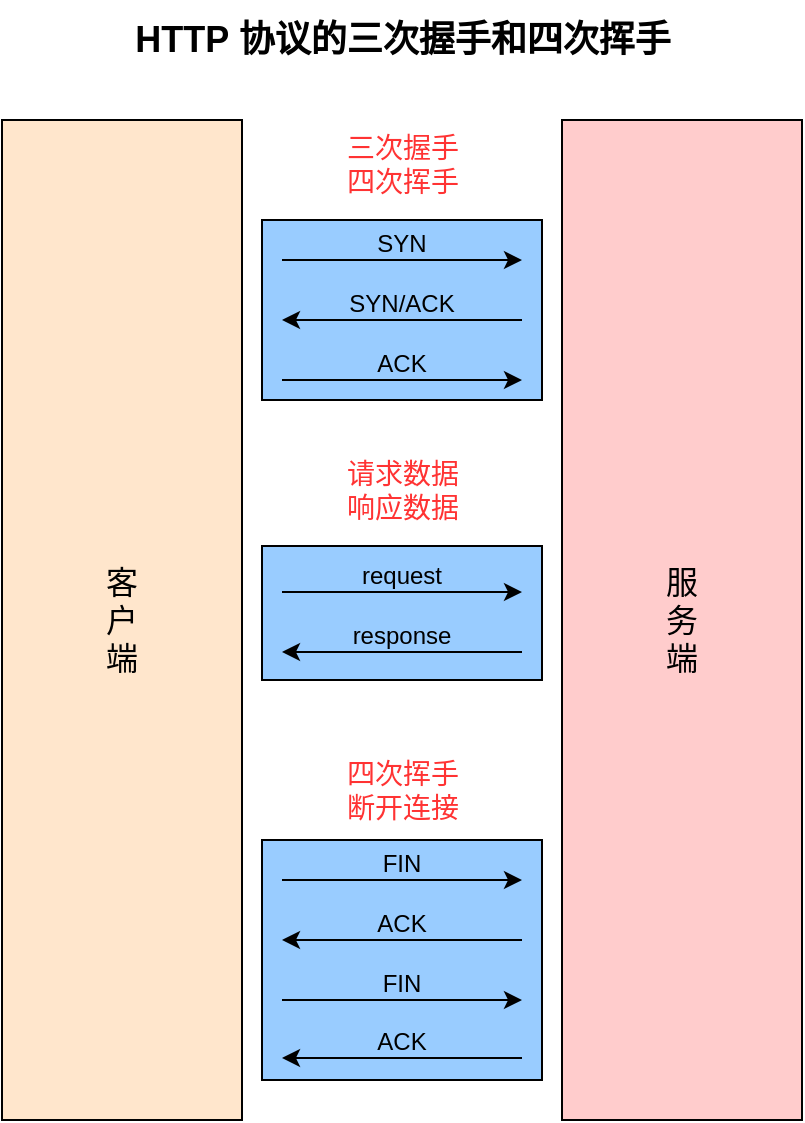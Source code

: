 <mxfile>
    <diagram id="72zH0-3BuJj4uXvQcYcP" name="Page-1">
        <mxGraphModel dx="1223" dy="2864" grid="1" gridSize="10" guides="1" tooltips="1" connect="1" arrows="1" fold="1" page="1" pageScale="1" pageWidth="1200" pageHeight="1920" math="0" shadow="0">
            <root>
                <mxCell id="0"/>
                <mxCell id="1" parent="0"/>
                <mxCell id="23" value="" style="rounded=0;whiteSpace=wrap;html=1;fillColor=#99CCFF;" vertex="1" parent="1">
                    <mxGeometry x="450" y="90" width="140" height="90" as="geometry"/>
                </mxCell>
                <mxCell id="2" value="HTTP 协议的三次握手和四次挥手" style="text;html=1;align=center;verticalAlign=middle;resizable=0;points=[];autosize=1;strokeColor=none;fillColor=none;fontSize=18;fontStyle=1" vertex="1" parent="1">
                    <mxGeometry x="375" y="-20" width="290" height="40" as="geometry"/>
                </mxCell>
                <mxCell id="3" value="客&lt;div&gt;户&lt;/div&gt;&lt;div&gt;端&lt;/div&gt;" style="rounded=0;whiteSpace=wrap;html=1;fillColor=#FFE6CC;fontSize=16;" vertex="1" parent="1">
                    <mxGeometry x="320" y="40" width="120" height="500" as="geometry"/>
                </mxCell>
                <mxCell id="4" value="服&lt;div&gt;务&lt;/div&gt;&lt;div&gt;端&lt;/div&gt;" style="rounded=0;whiteSpace=wrap;html=1;fillColor=#FFCCCC;fontSize=16;" vertex="1" parent="1">
                    <mxGeometry x="600" y="40" width="120" height="500" as="geometry"/>
                </mxCell>
                <mxCell id="8" value="" style="endArrow=classic;html=1;" edge="1" parent="1">
                    <mxGeometry width="50" height="50" relative="1" as="geometry">
                        <mxPoint x="460" y="110" as="sourcePoint"/>
                        <mxPoint x="580" y="110" as="targetPoint"/>
                    </mxGeometry>
                </mxCell>
                <mxCell id="9" value="SYN" style="text;html=1;align=center;verticalAlign=middle;whiteSpace=wrap;rounded=0;" vertex="1" parent="1">
                    <mxGeometry x="490" y="87" width="60" height="30" as="geometry"/>
                </mxCell>
                <mxCell id="17" value="" style="endArrow=classic;html=1;" edge="1" parent="1">
                    <mxGeometry width="50" height="50" relative="1" as="geometry">
                        <mxPoint x="580" y="140" as="sourcePoint"/>
                        <mxPoint x="460" y="140" as="targetPoint"/>
                    </mxGeometry>
                </mxCell>
                <mxCell id="18" value="SYN/ACK" style="text;html=1;align=center;verticalAlign=middle;whiteSpace=wrap;rounded=0;" vertex="1" parent="1">
                    <mxGeometry x="490" y="117" width="60" height="30" as="geometry"/>
                </mxCell>
                <mxCell id="21" value="" style="endArrow=classic;html=1;" edge="1" parent="1">
                    <mxGeometry width="50" height="50" relative="1" as="geometry">
                        <mxPoint x="460" y="170" as="sourcePoint"/>
                        <mxPoint x="580" y="170" as="targetPoint"/>
                    </mxGeometry>
                </mxCell>
                <mxCell id="22" value="ACK" style="text;html=1;align=center;verticalAlign=middle;whiteSpace=wrap;rounded=0;flipH=0;" vertex="1" parent="1">
                    <mxGeometry x="490" y="147" width="60" height="30" as="geometry"/>
                </mxCell>
                <mxCell id="24" value="&lt;font style=&quot;font-size: 14px; color: rgb(255, 51, 51);&quot;&gt;三次握手&lt;/font&gt;&lt;div&gt;&lt;font style=&quot;font-size: 14px; color: rgb(255, 51, 51);&quot;&gt;四次挥手&lt;/font&gt;&lt;/div&gt;" style="text;html=1;align=center;verticalAlign=middle;resizable=0;points=[];autosize=1;strokeColor=none;fillColor=none;" vertex="1" parent="1">
                    <mxGeometry x="480" y="37" width="80" height="50" as="geometry"/>
                </mxCell>
                <mxCell id="25" value="" style="rounded=0;whiteSpace=wrap;html=1;fillColor=#99CCFF;" vertex="1" parent="1">
                    <mxGeometry x="450" y="253" width="140" height="67" as="geometry"/>
                </mxCell>
                <mxCell id="26" value="" style="endArrow=classic;html=1;" edge="1" parent="1">
                    <mxGeometry width="50" height="50" relative="1" as="geometry">
                        <mxPoint x="460" y="276" as="sourcePoint"/>
                        <mxPoint x="580" y="276" as="targetPoint"/>
                    </mxGeometry>
                </mxCell>
                <mxCell id="27" value="request" style="text;html=1;align=center;verticalAlign=middle;whiteSpace=wrap;rounded=0;" vertex="1" parent="1">
                    <mxGeometry x="490" y="253" width="60" height="30" as="geometry"/>
                </mxCell>
                <mxCell id="28" value="" style="endArrow=classic;html=1;" edge="1" parent="1">
                    <mxGeometry width="50" height="50" relative="1" as="geometry">
                        <mxPoint x="580" y="306" as="sourcePoint"/>
                        <mxPoint x="460" y="306" as="targetPoint"/>
                    </mxGeometry>
                </mxCell>
                <mxCell id="29" value="response" style="text;html=1;align=center;verticalAlign=middle;whiteSpace=wrap;rounded=0;" vertex="1" parent="1">
                    <mxGeometry x="490" y="283" width="60" height="30" as="geometry"/>
                </mxCell>
                <mxCell id="32" value="&lt;font style=&quot;font-size: 14px; color: rgb(255, 51, 51);&quot;&gt;请求数据&lt;/font&gt;&lt;div&gt;&lt;font style=&quot;font-size: 14px; color: rgb(255, 51, 51);&quot;&gt;响应数据&lt;/font&gt;&lt;/div&gt;" style="text;html=1;align=center;verticalAlign=middle;resizable=0;points=[];autosize=1;strokeColor=none;fillColor=none;" vertex="1" parent="1">
                    <mxGeometry x="480" y="200" width="80" height="50" as="geometry"/>
                </mxCell>
                <mxCell id="33" value="" style="rounded=0;whiteSpace=wrap;html=1;fillColor=#99CCFF;" vertex="1" parent="1">
                    <mxGeometry x="450" y="400" width="140" height="120" as="geometry"/>
                </mxCell>
                <mxCell id="34" value="" style="endArrow=classic;html=1;" edge="1" parent="1">
                    <mxGeometry width="50" height="50" relative="1" as="geometry">
                        <mxPoint x="460" y="420" as="sourcePoint"/>
                        <mxPoint x="580" y="420" as="targetPoint"/>
                    </mxGeometry>
                </mxCell>
                <mxCell id="35" value="FIN" style="text;html=1;align=center;verticalAlign=middle;whiteSpace=wrap;rounded=0;" vertex="1" parent="1">
                    <mxGeometry x="490" y="397" width="60" height="30" as="geometry"/>
                </mxCell>
                <mxCell id="36" value="" style="endArrow=classic;html=1;" edge="1" parent="1">
                    <mxGeometry width="50" height="50" relative="1" as="geometry">
                        <mxPoint x="580" y="450" as="sourcePoint"/>
                        <mxPoint x="460" y="450" as="targetPoint"/>
                    </mxGeometry>
                </mxCell>
                <mxCell id="37" value="ACK" style="text;html=1;align=center;verticalAlign=middle;whiteSpace=wrap;rounded=0;" vertex="1" parent="1">
                    <mxGeometry x="490" y="427" width="60" height="30" as="geometry"/>
                </mxCell>
                <mxCell id="38" value="" style="endArrow=classic;html=1;" edge="1" parent="1">
                    <mxGeometry width="50" height="50" relative="1" as="geometry">
                        <mxPoint x="460" y="480" as="sourcePoint"/>
                        <mxPoint x="580" y="480" as="targetPoint"/>
                    </mxGeometry>
                </mxCell>
                <mxCell id="39" value="FIN" style="text;html=1;align=center;verticalAlign=middle;whiteSpace=wrap;rounded=0;flipH=0;" vertex="1" parent="1">
                    <mxGeometry x="490" y="457" width="60" height="30" as="geometry"/>
                </mxCell>
                <mxCell id="40" value="&lt;div&gt;&lt;font style=&quot;font-size: 14px; color: rgb(255, 51, 51);&quot;&gt;四次挥手&lt;/font&gt;&lt;/div&gt;&lt;div&gt;&lt;font style=&quot;font-size: 14px; color: rgb(255, 51, 51);&quot;&gt;断开连接&lt;/font&gt;&lt;/div&gt;" style="text;html=1;align=center;verticalAlign=middle;resizable=0;points=[];autosize=1;strokeColor=none;fillColor=none;" vertex="1" parent="1">
                    <mxGeometry x="480" y="350" width="80" height="50" as="geometry"/>
                </mxCell>
                <mxCell id="41" value="ACK" style="text;html=1;align=center;verticalAlign=middle;whiteSpace=wrap;rounded=0;flipH=0;" vertex="1" parent="1">
                    <mxGeometry x="490" y="486" width="60" height="30" as="geometry"/>
                </mxCell>
                <mxCell id="42" value="" style="endArrow=classic;html=1;" edge="1" parent="1">
                    <mxGeometry width="50" height="50" relative="1" as="geometry">
                        <mxPoint x="580.0" y="509" as="sourcePoint"/>
                        <mxPoint x="460.0" y="509" as="targetPoint"/>
                    </mxGeometry>
                </mxCell>
            </root>
        </mxGraphModel>
    </diagram>
</mxfile>